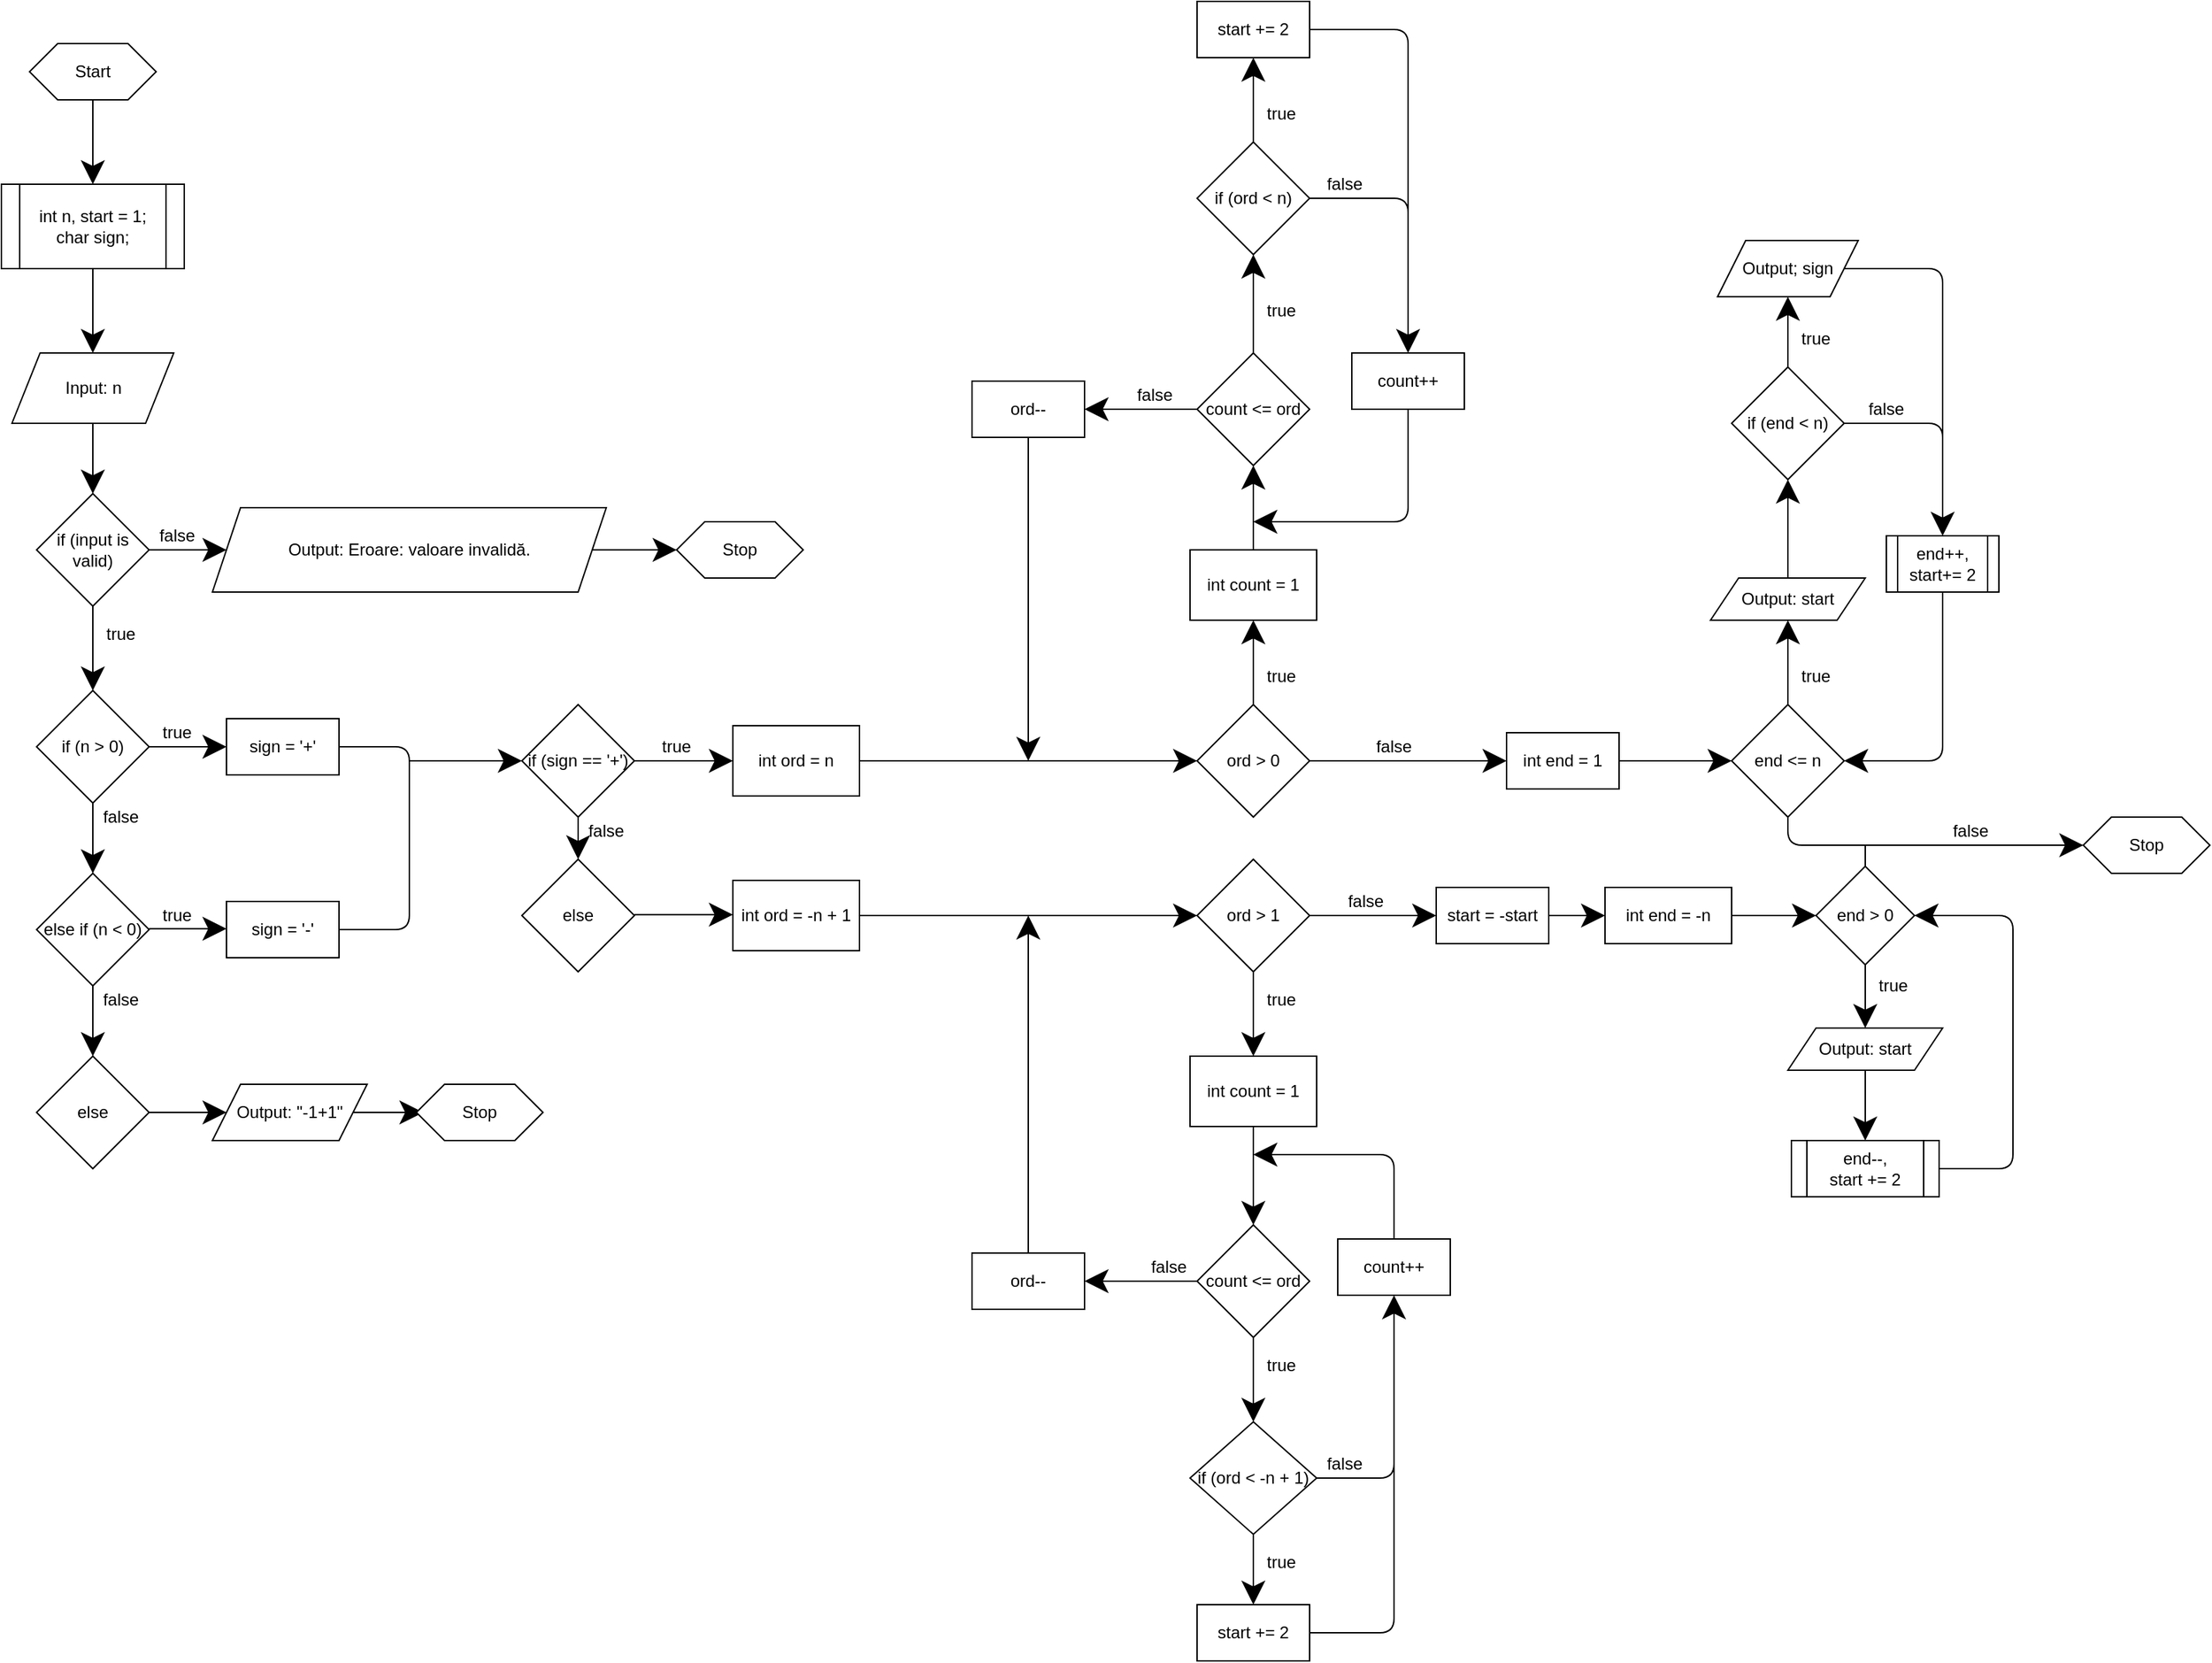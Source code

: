 <mxfile version="15.4.3" type="device"><diagram id="nnQUtWAJWJH2Qj9a5f4x" name="Page-1"><mxGraphModel dx="1259" dy="1655" grid="1" gridSize="10" guides="1" tooltips="1" connect="1" arrows="1" fold="1" page="1" pageScale="1" pageWidth="850" pageHeight="1100" math="0" shadow="0"><root><mxCell id="0"/><mxCell id="1" parent="0"/><mxCell id="dOl9QHobd6T0wglWc3a1-1" value="Start" style="shape=hexagon;perimeter=hexagonPerimeter2;whiteSpace=wrap;html=1;fixedSize=1;hachureGap=4;pointerEvents=0;" parent="1" vertex="1"><mxGeometry x="150" y="-390" width="90" height="40" as="geometry"/></mxCell><mxCell id="dOl9QHobd6T0wglWc3a1-2" value="" style="endArrow=classic;html=1;startSize=14;endSize=14;sourcePerimeterSpacing=8;targetPerimeterSpacing=8;" parent="1" edge="1"><mxGeometry width="50" height="50" relative="1" as="geometry"><mxPoint x="195" y="-250" as="sourcePoint"/><mxPoint x="195" y="-170" as="targetPoint"/></mxGeometry></mxCell><mxCell id="dOl9QHobd6T0wglWc3a1-3" value="Input: n" style="shape=parallelogram;perimeter=parallelogramPerimeter;whiteSpace=wrap;html=1;fixedSize=1;hachureGap=4;pointerEvents=0;" parent="1" vertex="1"><mxGeometry x="137.5" y="-170" width="115" height="50" as="geometry"/></mxCell><mxCell id="dOl9QHobd6T0wglWc3a1-5" value="if (input is valid)" style="rhombus;whiteSpace=wrap;html=1;hachureGap=4;pointerEvents=0;" parent="1" vertex="1"><mxGeometry x="155" y="-70" width="80" height="80" as="geometry"/></mxCell><mxCell id="dOl9QHobd6T0wglWc3a1-7" value="" style="endArrow=classic;html=1;startSize=14;endSize=14;sourcePerimeterSpacing=8;targetPerimeterSpacing=8;exitX=0.5;exitY=1;exitDx=0;exitDy=0;entryX=0.5;entryY=0;entryDx=0;entryDy=0;" parent="1" source="dOl9QHobd6T0wglWc3a1-3" target="dOl9QHobd6T0wglWc3a1-5" edge="1"><mxGeometry width="50" height="50" relative="1" as="geometry"><mxPoint x="200" y="-40" as="sourcePoint"/><mxPoint x="200" y="-80" as="targetPoint"/></mxGeometry></mxCell><mxCell id="dOl9QHobd6T0wglWc3a1-9" value="" style="endArrow=classic;html=1;startSize=14;endSize=14;sourcePerimeterSpacing=8;targetPerimeterSpacing=8;exitX=1;exitY=0.5;exitDx=0;exitDy=0;" parent="1" source="dOl9QHobd6T0wglWc3a1-5" edge="1"><mxGeometry width="50" height="50" relative="1" as="geometry"><mxPoint x="235" y="20" as="sourcePoint"/><mxPoint x="290" y="-30" as="targetPoint"/></mxGeometry></mxCell><mxCell id="dOl9QHobd6T0wglWc3a1-10" value="false" style="text;html=1;strokeColor=none;fillColor=none;align=center;verticalAlign=middle;whiteSpace=wrap;rounded=0;hachureGap=4;pointerEvents=0;" parent="1" vertex="1"><mxGeometry x="235" y="-50" width="40" height="20" as="geometry"/></mxCell><mxCell id="dOl9QHobd6T0wglWc3a1-11" value="Output: Eroare: valoare invalidă." style="shape=parallelogram;perimeter=parallelogramPerimeter;whiteSpace=wrap;html=1;fixedSize=1;hachureGap=4;pointerEvents=0;" parent="1" vertex="1"><mxGeometry x="280" y="-60" width="280" height="60" as="geometry"/></mxCell><mxCell id="dOl9QHobd6T0wglWc3a1-12" value="" style="endArrow=classic;html=1;startSize=14;endSize=14;sourcePerimeterSpacing=8;targetPerimeterSpacing=8;exitX=0.5;exitY=1;exitDx=0;exitDy=0;" parent="1" source="dOl9QHobd6T0wglWc3a1-5" edge="1"><mxGeometry width="50" height="50" relative="1" as="geometry"><mxPoint x="210" y="90" as="sourcePoint"/><mxPoint x="195" y="70" as="targetPoint"/></mxGeometry></mxCell><mxCell id="dOl9QHobd6T0wglWc3a1-13" value="true" style="text;html=1;strokeColor=none;fillColor=none;align=center;verticalAlign=middle;whiteSpace=wrap;rounded=0;hachureGap=4;pointerEvents=0;" parent="1" vertex="1"><mxGeometry x="195" y="20" width="40" height="20" as="geometry"/></mxCell><mxCell id="dOl9QHobd6T0wglWc3a1-14" value="if (n &amp;gt; 0)" style="rhombus;whiteSpace=wrap;html=1;hachureGap=4;pointerEvents=0;" parent="1" vertex="1"><mxGeometry x="155" y="70" width="80" height="80" as="geometry"/></mxCell><mxCell id="dOl9QHobd6T0wglWc3a1-15" value="" style="endArrow=classic;html=1;startSize=14;endSize=14;sourcePerimeterSpacing=8;targetPerimeterSpacing=8;exitX=1;exitY=0.5;exitDx=0;exitDy=0;" parent="1" source="dOl9QHobd6T0wglWc3a1-14" edge="1"><mxGeometry width="50" height="50" relative="1" as="geometry"><mxPoint x="235" y="160" as="sourcePoint"/><mxPoint x="290" y="110" as="targetPoint"/><Array as="points"/></mxGeometry></mxCell><mxCell id="dOl9QHobd6T0wglWc3a1-16" value="true" style="text;html=1;strokeColor=none;fillColor=none;align=center;verticalAlign=middle;whiteSpace=wrap;rounded=0;hachureGap=4;pointerEvents=0;" parent="1" vertex="1"><mxGeometry x="235" y="90" width="40" height="20" as="geometry"/></mxCell><mxCell id="dOl9QHobd6T0wglWc3a1-18" value="sign = '+'" style="rounded=0;whiteSpace=wrap;html=1;hachureGap=4;pointerEvents=0;" parent="1" vertex="1"><mxGeometry x="290" y="90" width="80" height="40" as="geometry"/></mxCell><mxCell id="dOl9QHobd6T0wglWc3a1-19" value="" style="endArrow=classic;html=1;startSize=14;endSize=14;sourcePerimeterSpacing=8;targetPerimeterSpacing=8;exitX=0.5;exitY=1;exitDx=0;exitDy=0;" parent="1" source="dOl9QHobd6T0wglWc3a1-14" edge="1"><mxGeometry width="50" height="50" relative="1" as="geometry"><mxPoint x="170" y="200" as="sourcePoint"/><mxPoint x="195" y="200" as="targetPoint"/></mxGeometry></mxCell><mxCell id="dOl9QHobd6T0wglWc3a1-21" value="false" style="text;html=1;strokeColor=none;fillColor=none;align=center;verticalAlign=middle;whiteSpace=wrap;rounded=0;hachureGap=4;pointerEvents=0;" parent="1" vertex="1"><mxGeometry x="195" y="150" width="40" height="20" as="geometry"/></mxCell><mxCell id="dOl9QHobd6T0wglWc3a1-22" value="else if (n &amp;lt; 0)" style="rhombus;whiteSpace=wrap;html=1;hachureGap=4;pointerEvents=0;" parent="1" vertex="1"><mxGeometry x="155" y="200" width="80" height="80" as="geometry"/></mxCell><mxCell id="dOl9QHobd6T0wglWc3a1-23" value="sign = '-'" style="rounded=0;whiteSpace=wrap;html=1;hachureGap=4;pointerEvents=0;" parent="1" vertex="1"><mxGeometry x="290" y="220" width="80" height="40" as="geometry"/></mxCell><mxCell id="dOl9QHobd6T0wglWc3a1-24" value="" style="endArrow=classic;html=1;startSize=14;endSize=14;sourcePerimeterSpacing=8;targetPerimeterSpacing=8;exitX=1;exitY=0.5;exitDx=0;exitDy=0;" parent="1" edge="1"><mxGeometry width="50" height="50" relative="1" as="geometry"><mxPoint x="235" y="239.41" as="sourcePoint"/><mxPoint x="290" y="239.41" as="targetPoint"/><Array as="points"/></mxGeometry></mxCell><mxCell id="dOl9QHobd6T0wglWc3a1-27" value="true" style="text;html=1;strokeColor=none;fillColor=none;align=center;verticalAlign=middle;whiteSpace=wrap;rounded=0;hachureGap=4;pointerEvents=0;" parent="1" vertex="1"><mxGeometry x="235" y="220" width="40" height="20" as="geometry"/></mxCell><mxCell id="dOl9QHobd6T0wglWc3a1-28" value="" style="endArrow=classic;html=1;startSize=14;endSize=14;sourcePerimeterSpacing=8;targetPerimeterSpacing=8;exitX=0.5;exitY=1;exitDx=0;exitDy=0;" parent="1" edge="1"><mxGeometry width="50" height="50" relative="1" as="geometry"><mxPoint x="195" y="280" as="sourcePoint"/><mxPoint x="195" y="330" as="targetPoint"/></mxGeometry></mxCell><mxCell id="dOl9QHobd6T0wglWc3a1-30" value="false" style="text;html=1;strokeColor=none;fillColor=none;align=center;verticalAlign=middle;whiteSpace=wrap;rounded=0;hachureGap=4;pointerEvents=0;" parent="1" vertex="1"><mxGeometry x="195" y="280" width="40" height="20" as="geometry"/></mxCell><mxCell id="dOl9QHobd6T0wglWc3a1-31" value="else" style="rhombus;whiteSpace=wrap;html=1;hachureGap=4;pointerEvents=0;" parent="1" vertex="1"><mxGeometry x="155" y="330" width="80" height="80" as="geometry"/></mxCell><mxCell id="dOl9QHobd6T0wglWc3a1-32" value="" style="endArrow=classic;html=1;startSize=14;endSize=14;sourcePerimeterSpacing=8;targetPerimeterSpacing=8;exitX=1;exitY=0.5;exitDx=0;exitDy=0;" parent="1" source="dOl9QHobd6T0wglWc3a1-11" edge="1"><mxGeometry width="50" height="50" relative="1" as="geometry"><mxPoint x="560" as="sourcePoint"/><mxPoint x="610" y="-30" as="targetPoint"/></mxGeometry></mxCell><mxCell id="dOl9QHobd6T0wglWc3a1-33" value="Stop" style="shape=hexagon;perimeter=hexagonPerimeter2;whiteSpace=wrap;html=1;fixedSize=1;hachureGap=4;pointerEvents=0;" parent="1" vertex="1"><mxGeometry x="610" y="-50" width="90" height="40" as="geometry"/></mxCell><mxCell id="dOl9QHobd6T0wglWc3a1-34" value="" style="endArrow=classic;html=1;startSize=14;endSize=14;sourcePerimeterSpacing=8;targetPerimeterSpacing=8;exitX=1;exitY=0.5;exitDx=0;exitDy=0;" parent="1" source="dOl9QHobd6T0wglWc3a1-31" edge="1"><mxGeometry width="50" height="50" relative="1" as="geometry"><mxPoint x="290" y="210" as="sourcePoint"/><mxPoint x="290" y="370" as="targetPoint"/></mxGeometry></mxCell><mxCell id="dOl9QHobd6T0wglWc3a1-35" value="Output: &quot;-1+1&quot;" style="shape=parallelogram;perimeter=parallelogramPerimeter;whiteSpace=wrap;html=1;fixedSize=1;hachureGap=4;pointerEvents=0;" parent="1" vertex="1"><mxGeometry x="280" y="350" width="110" height="40" as="geometry"/></mxCell><mxCell id="dOl9QHobd6T0wglWc3a1-36" value="" style="endArrow=classic;html=1;startSize=14;endSize=14;sourcePerimeterSpacing=8;targetPerimeterSpacing=8;exitX=1;exitY=0.5;exitDx=0;exitDy=0;" parent="1" source="dOl9QHobd6T0wglWc3a1-35" edge="1"><mxGeometry width="50" height="50" relative="1" as="geometry"><mxPoint x="400" y="400" as="sourcePoint"/><mxPoint x="430" y="370" as="targetPoint"/></mxGeometry></mxCell><mxCell id="dOl9QHobd6T0wglWc3a1-37" value="Stop" style="shape=hexagon;perimeter=hexagonPerimeter2;whiteSpace=wrap;html=1;fixedSize=1;hachureGap=4;pointerEvents=0;" parent="1" vertex="1"><mxGeometry x="425" y="350" width="90" height="40" as="geometry"/></mxCell><mxCell id="dOl9QHobd6T0wglWc3a1-39" value="" style="endArrow=none;html=1;startSize=14;endSize=14;sourcePerimeterSpacing=8;targetPerimeterSpacing=8;exitX=1;exitY=0.5;exitDx=0;exitDy=0;entryX=1;entryY=0.5;entryDx=0;entryDy=0;" parent="1" source="dOl9QHobd6T0wglWc3a1-23" target="dOl9QHobd6T0wglWc3a1-18" edge="1"><mxGeometry width="50" height="50" relative="1" as="geometry"><mxPoint x="350" y="220" as="sourcePoint"/><mxPoint x="420" y="110" as="targetPoint"/><Array as="points"><mxPoint x="420" y="240"/><mxPoint x="420" y="110"/></Array></mxGeometry></mxCell><mxCell id="dOl9QHobd6T0wglWc3a1-40" value="" style="endArrow=classic;html=1;startSize=14;endSize=14;sourcePerimeterSpacing=8;targetPerimeterSpacing=8;entryX=0;entryY=0.5;entryDx=0;entryDy=0;" parent="1" target="dOl9QHobd6T0wglWc3a1-41" edge="1"><mxGeometry width="50" height="50" relative="1" as="geometry"><mxPoint x="420" y="120" as="sourcePoint"/><mxPoint x="505" y="120" as="targetPoint"/></mxGeometry></mxCell><mxCell id="dOl9QHobd6T0wglWc3a1-41" value="if (sign == '+')" style="rhombus;whiteSpace=wrap;html=1;hachureGap=4;pointerEvents=0;" parent="1" vertex="1"><mxGeometry x="500" y="80" width="80" height="80" as="geometry"/></mxCell><mxCell id="dOl9QHobd6T0wglWc3a1-42" value="else" style="rhombus;whiteSpace=wrap;html=1;hachureGap=4;pointerEvents=0;" parent="1" vertex="1"><mxGeometry x="500" y="190" width="80" height="80" as="geometry"/></mxCell><mxCell id="dOl9QHobd6T0wglWc3a1-43" value="" style="endArrow=classic;html=1;startSize=14;endSize=14;sourcePerimeterSpacing=8;targetPerimeterSpacing=8;exitX=0.5;exitY=1;exitDx=0;exitDy=0;entryX=0.5;entryY=0;entryDx=0;entryDy=0;" parent="1" source="dOl9QHobd6T0wglWc3a1-41" target="dOl9QHobd6T0wglWc3a1-42" edge="1"><mxGeometry width="50" height="50" relative="1" as="geometry"><mxPoint x="590" y="160" as="sourcePoint"/><mxPoint x="640" y="110" as="targetPoint"/></mxGeometry></mxCell><mxCell id="dOl9QHobd6T0wglWc3a1-44" value="false" style="text;html=1;strokeColor=none;fillColor=none;align=center;verticalAlign=middle;whiteSpace=wrap;rounded=0;hachureGap=4;pointerEvents=0;" parent="1" vertex="1"><mxGeometry x="540" y="160" width="40" height="20" as="geometry"/></mxCell><mxCell id="dOl9QHobd6T0wglWc3a1-45" value="" style="endArrow=classic;html=1;startSize=14;endSize=14;sourcePerimeterSpacing=8;targetPerimeterSpacing=8;exitX=1;exitY=0.5;exitDx=0;exitDy=0;" parent="1" source="dOl9QHobd6T0wglWc3a1-41" edge="1"><mxGeometry width="50" height="50" relative="1" as="geometry"><mxPoint x="600" y="130" as="sourcePoint"/><mxPoint x="650" y="120" as="targetPoint"/></mxGeometry></mxCell><mxCell id="dOl9QHobd6T0wglWc3a1-46" value="" style="endArrow=classic;html=1;startSize=14;endSize=14;sourcePerimeterSpacing=8;targetPerimeterSpacing=8;exitX=1;exitY=0.5;exitDx=0;exitDy=0;" parent="1" edge="1"><mxGeometry width="50" height="50" relative="1" as="geometry"><mxPoint x="580" y="229.41" as="sourcePoint"/><mxPoint x="650" y="229.41" as="targetPoint"/></mxGeometry></mxCell><mxCell id="dOl9QHobd6T0wglWc3a1-48" value="int ord = n" style="rounded=0;whiteSpace=wrap;html=1;hachureGap=4;pointerEvents=0;" parent="1" vertex="1"><mxGeometry x="650" y="95" width="90" height="50" as="geometry"/></mxCell><mxCell id="dOl9QHobd6T0wglWc3a1-49" value="" style="endArrow=classic;html=1;startSize=14;endSize=14;sourcePerimeterSpacing=8;targetPerimeterSpacing=8;exitX=1;exitY=0.5;exitDx=0;exitDy=0;entryX=0;entryY=0.5;entryDx=0;entryDy=0;" parent="1" source="dOl9QHobd6T0wglWc3a1-48" target="dOl9QHobd6T0wglWc3a1-50" edge="1"><mxGeometry width="50" height="50" relative="1" as="geometry"><mxPoint x="800" y="150" as="sourcePoint"/><mxPoint x="860" y="120" as="targetPoint"/></mxGeometry></mxCell><mxCell id="dOl9QHobd6T0wglWc3a1-50" value="ord &amp;gt; 0" style="rhombus;whiteSpace=wrap;html=1;hachureGap=4;pointerEvents=0;" parent="1" vertex="1"><mxGeometry x="980" y="80" width="80" height="80" as="geometry"/></mxCell><mxCell id="dOl9QHobd6T0wglWc3a1-51" value="" style="endArrow=classic;html=1;startSize=14;endSize=14;sourcePerimeterSpacing=8;targetPerimeterSpacing=8;exitX=0.5;exitY=0;exitDx=0;exitDy=0;" parent="1" source="dOl9QHobd6T0wglWc3a1-50" edge="1"><mxGeometry width="50" height="50" relative="1" as="geometry"><mxPoint x="880" y="70" as="sourcePoint"/><mxPoint x="1020" y="20" as="targetPoint"/></mxGeometry></mxCell><mxCell id="dOl9QHobd6T0wglWc3a1-53" value="true" style="text;html=1;strokeColor=none;fillColor=none;align=center;verticalAlign=middle;whiteSpace=wrap;rounded=0;hachureGap=4;pointerEvents=0;" parent="1" vertex="1"><mxGeometry x="1020" y="50" width="40" height="20" as="geometry"/></mxCell><mxCell id="dOl9QHobd6T0wglWc3a1-56" value="int count = 1" style="rounded=0;whiteSpace=wrap;html=1;hachureGap=4;pointerEvents=0;" parent="1" vertex="1"><mxGeometry x="975" y="-30" width="90" height="50" as="geometry"/></mxCell><mxCell id="dOl9QHobd6T0wglWc3a1-58" value="" style="endArrow=classic;html=1;startSize=14;endSize=14;sourcePerimeterSpacing=8;targetPerimeterSpacing=8;exitX=0.5;exitY=1;exitDx=0;exitDy=0;entryX=0.5;entryY=0;entryDx=0;entryDy=0;" parent="1" source="dOl9QHobd6T0wglWc3a1-1" edge="1"><mxGeometry width="50" height="50" relative="1" as="geometry"><mxPoint x="280" y="-300" as="sourcePoint"/><mxPoint x="195" y="-290" as="targetPoint"/></mxGeometry></mxCell><mxCell id="dOl9QHobd6T0wglWc3a1-59" value="count &amp;lt;= ord" style="rhombus;whiteSpace=wrap;html=1;hachureGap=4;pointerEvents=0;" parent="1" vertex="1"><mxGeometry x="980" y="-170" width="80" height="80" as="geometry"/></mxCell><mxCell id="dOl9QHobd6T0wglWc3a1-60" value="" style="endArrow=classic;html=1;startSize=14;endSize=14;sourcePerimeterSpacing=8;targetPerimeterSpacing=8;exitX=0.5;exitY=0;exitDx=0;exitDy=0;entryX=0.5;entryY=1;entryDx=0;entryDy=0;" parent="1" source="dOl9QHobd6T0wglWc3a1-56" target="dOl9QHobd6T0wglWc3a1-59" edge="1"><mxGeometry width="50" height="50" relative="1" as="geometry"><mxPoint x="1080" y="-50" as="sourcePoint"/><mxPoint x="1130" y="-100" as="targetPoint"/></mxGeometry></mxCell><mxCell id="dOl9QHobd6T0wglWc3a1-61" value="" style="endArrow=classic;html=1;startSize=14;endSize=14;sourcePerimeterSpacing=8;targetPerimeterSpacing=8;exitX=0;exitY=0.5;exitDx=0;exitDy=0;" parent="1" source="dOl9QHobd6T0wglWc3a1-59" edge="1"><mxGeometry width="50" height="50" relative="1" as="geometry"><mxPoint x="930" y="-80" as="sourcePoint"/><mxPoint x="900" y="-130" as="targetPoint"/></mxGeometry></mxCell><mxCell id="dOl9QHobd6T0wglWc3a1-62" value="false" style="text;html=1;strokeColor=none;fillColor=none;align=center;verticalAlign=middle;whiteSpace=wrap;rounded=0;hachureGap=4;pointerEvents=0;" parent="1" vertex="1"><mxGeometry x="930" y="-150" width="40" height="20" as="geometry"/></mxCell><mxCell id="dOl9QHobd6T0wglWc3a1-66" value="" style="endArrow=classic;html=1;startSize=14;endSize=14;sourcePerimeterSpacing=8;targetPerimeterSpacing=8;exitX=0.5;exitY=0;exitDx=0;exitDy=0;" parent="1" source="dOl9QHobd6T0wglWc3a1-59" edge="1"><mxGeometry width="50" height="50" relative="1" as="geometry"><mxPoint x="1000" y="-200" as="sourcePoint"/><mxPoint x="1020" y="-240" as="targetPoint"/></mxGeometry></mxCell><mxCell id="dOl9QHobd6T0wglWc3a1-67" value="true" style="text;html=1;strokeColor=none;fillColor=none;align=center;verticalAlign=middle;whiteSpace=wrap;rounded=0;hachureGap=4;pointerEvents=0;" parent="1" vertex="1"><mxGeometry x="1020" y="-210" width="40" height="20" as="geometry"/></mxCell><mxCell id="dOl9QHobd6T0wglWc3a1-69" value="if (ord &amp;lt; n)" style="rhombus;whiteSpace=wrap;html=1;hachureGap=4;pointerEvents=0;" parent="1" vertex="1"><mxGeometry x="980" y="-320" width="80" height="80" as="geometry"/></mxCell><mxCell id="dOl9QHobd6T0wglWc3a1-70" value="&lt;span&gt;int n, start = 1;&lt;/span&gt;&lt;br&gt;&lt;span&gt;char sign;&lt;/span&gt;" style="shape=process;whiteSpace=wrap;html=1;backgroundOutline=1;hachureGap=4;pointerEvents=0;" parent="1" vertex="1"><mxGeometry x="130" y="-290" width="130" height="60" as="geometry"/></mxCell><mxCell id="dOl9QHobd6T0wglWc3a1-71" value="" style="endArrow=classic;html=1;startSize=14;endSize=14;sourcePerimeterSpacing=8;targetPerimeterSpacing=8;exitX=1;exitY=0.5;exitDx=0;exitDy=0;entryX=0.5;entryY=0;entryDx=0;entryDy=0;" parent="1" source="dOl9QHobd6T0wglWc3a1-69" target="dOl9QHobd6T0wglWc3a1-72" edge="1"><mxGeometry width="50" height="50" relative="1" as="geometry"><mxPoint x="1110" y="-250" as="sourcePoint"/><mxPoint x="1130" y="-230" as="targetPoint"/><Array as="points"><mxPoint x="1130" y="-280"/></Array></mxGeometry></mxCell><mxCell id="dOl9QHobd6T0wglWc3a1-72" value="count++" style="rounded=0;whiteSpace=wrap;html=1;hachureGap=4;pointerEvents=0;" parent="1" vertex="1"><mxGeometry x="1090" y="-170" width="80" height="40" as="geometry"/></mxCell><mxCell id="dOl9QHobd6T0wglWc3a1-73" value="" style="endArrow=classic;html=1;startSize=14;endSize=14;sourcePerimeterSpacing=8;targetPerimeterSpacing=8;exitX=0.5;exitY=1;exitDx=0;exitDy=0;" parent="1" source="dOl9QHobd6T0wglWc3a1-72" edge="1"><mxGeometry width="50" height="50" relative="1" as="geometry"><mxPoint x="1140" y="-110" as="sourcePoint"/><mxPoint x="1020" y="-50" as="targetPoint"/><Array as="points"><mxPoint x="1130" y="-50"/></Array></mxGeometry></mxCell><mxCell id="dOl9QHobd6T0wglWc3a1-74" value="false" style="text;html=1;strokeColor=none;fillColor=none;align=center;verticalAlign=middle;whiteSpace=wrap;rounded=0;hachureGap=4;pointerEvents=0;" parent="1" vertex="1"><mxGeometry x="1065" y="-300" width="40" height="20" as="geometry"/></mxCell><mxCell id="dOl9QHobd6T0wglWc3a1-75" value="" style="endArrow=classic;html=1;startSize=14;endSize=14;sourcePerimeterSpacing=8;targetPerimeterSpacing=8;exitX=0.5;exitY=0;exitDx=0;exitDy=0;" parent="1" source="dOl9QHobd6T0wglWc3a1-69" edge="1"><mxGeometry width="50" height="50" relative="1" as="geometry"><mxPoint x="1000" y="-340" as="sourcePoint"/><mxPoint x="1020" y="-380" as="targetPoint"/></mxGeometry></mxCell><mxCell id="dOl9QHobd6T0wglWc3a1-76" value="true" style="text;html=1;strokeColor=none;fillColor=none;align=center;verticalAlign=middle;whiteSpace=wrap;rounded=0;hachureGap=4;pointerEvents=0;" parent="1" vertex="1"><mxGeometry x="1020" y="-350" width="40" height="20" as="geometry"/></mxCell><mxCell id="dOl9QHobd6T0wglWc3a1-78" value="start += 2" style="rounded=0;whiteSpace=wrap;html=1;hachureGap=4;pointerEvents=0;" parent="1" vertex="1"><mxGeometry x="980" y="-420" width="80" height="40" as="geometry"/></mxCell><mxCell id="dOl9QHobd6T0wglWc3a1-80" value="" style="endArrow=none;html=1;startSize=14;endSize=14;sourcePerimeterSpacing=8;targetPerimeterSpacing=8;exitX=1;exitY=0.5;exitDx=0;exitDy=0;" parent="1" source="dOl9QHobd6T0wglWc3a1-78" edge="1"><mxGeometry width="50" height="50" relative="1" as="geometry"><mxPoint x="1070" y="-360" as="sourcePoint"/><mxPoint x="1130" y="-270" as="targetPoint"/><Array as="points"><mxPoint x="1130" y="-400"/></Array></mxGeometry></mxCell><mxCell id="dOl9QHobd6T0wglWc3a1-82" value="ord--" style="rounded=0;whiteSpace=wrap;html=1;hachureGap=4;pointerEvents=0;" parent="1" vertex="1"><mxGeometry x="820" y="-150" width="80" height="40" as="geometry"/></mxCell><mxCell id="dOl9QHobd6T0wglWc3a1-83" value="" style="endArrow=classic;html=1;startSize=14;endSize=14;sourcePerimeterSpacing=8;targetPerimeterSpacing=8;exitX=0.5;exitY=1;exitDx=0;exitDy=0;" parent="1" source="dOl9QHobd6T0wglWc3a1-82" edge="1"><mxGeometry width="50" height="50" relative="1" as="geometry"><mxPoint x="880" y="-20" as="sourcePoint"/><mxPoint x="860" y="120" as="targetPoint"/></mxGeometry></mxCell><mxCell id="dOl9QHobd6T0wglWc3a1-84" value="" style="endArrow=classic;html=1;startSize=14;endSize=14;sourcePerimeterSpacing=8;targetPerimeterSpacing=8;exitX=1;exitY=0.5;exitDx=0;exitDy=0;" parent="1" source="dOl9QHobd6T0wglWc3a1-50" edge="1"><mxGeometry width="50" height="50" relative="1" as="geometry"><mxPoint x="1140" y="130" as="sourcePoint"/><mxPoint x="1200" y="120" as="targetPoint"/></mxGeometry></mxCell><mxCell id="dOl9QHobd6T0wglWc3a1-85" value="false" style="text;html=1;strokeColor=none;fillColor=none;align=center;verticalAlign=middle;whiteSpace=wrap;rounded=0;hachureGap=4;pointerEvents=0;" parent="1" vertex="1"><mxGeometry x="1100" y="100" width="40" height="20" as="geometry"/></mxCell><mxCell id="dOl9QHobd6T0wglWc3a1-86" value="int end = 1" style="rounded=0;whiteSpace=wrap;html=1;hachureGap=4;pointerEvents=0;" parent="1" vertex="1"><mxGeometry x="1200" y="100" width="80" height="40" as="geometry"/></mxCell><mxCell id="dOl9QHobd6T0wglWc3a1-87" value="" style="endArrow=classic;html=1;startSize=14;endSize=14;sourcePerimeterSpacing=8;targetPerimeterSpacing=8;exitX=1;exitY=0.5;exitDx=0;exitDy=0;" parent="1" source="dOl9QHobd6T0wglWc3a1-86" edge="1"><mxGeometry width="50" height="50" relative="1" as="geometry"><mxPoint x="1350" y="140" as="sourcePoint"/><mxPoint x="1360" y="120" as="targetPoint"/></mxGeometry></mxCell><mxCell id="dOl9QHobd6T0wglWc3a1-89" value="end &amp;lt;= n" style="rhombus;whiteSpace=wrap;html=1;hachureGap=4;pointerEvents=0;" parent="1" vertex="1"><mxGeometry x="1360" y="80" width="80" height="80" as="geometry"/></mxCell><mxCell id="dOl9QHobd6T0wglWc3a1-90" value="" style="endArrow=classic;html=1;startSize=14;endSize=14;sourcePerimeterSpacing=8;targetPerimeterSpacing=8;exitX=0.5;exitY=0;exitDx=0;exitDy=0;" parent="1" source="dOl9QHobd6T0wglWc3a1-89" edge="1"><mxGeometry width="50" height="50" relative="1" as="geometry"><mxPoint x="1390" y="60" as="sourcePoint"/><mxPoint x="1400" y="20" as="targetPoint"/></mxGeometry></mxCell><mxCell id="dOl9QHobd6T0wglWc3a1-91" value="true" style="text;html=1;strokeColor=none;fillColor=none;align=center;verticalAlign=middle;whiteSpace=wrap;rounded=0;hachureGap=4;pointerEvents=0;" parent="1" vertex="1"><mxGeometry x="1400" y="50" width="40" height="20" as="geometry"/></mxCell><mxCell id="dOl9QHobd6T0wglWc3a1-93" value="Output: start" style="shape=parallelogram;perimeter=parallelogramPerimeter;whiteSpace=wrap;html=1;fixedSize=1;hachureGap=4;pointerEvents=0;" parent="1" vertex="1"><mxGeometry x="1345" y="-10" width="110" height="30" as="geometry"/></mxCell><mxCell id="dOl9QHobd6T0wglWc3a1-94" value="" style="endArrow=classic;html=1;startSize=14;endSize=14;sourcePerimeterSpacing=8;targetPerimeterSpacing=8;exitX=0.5;exitY=0;exitDx=0;exitDy=0;" parent="1" source="dOl9QHobd6T0wglWc3a1-93" edge="1"><mxGeometry width="50" height="50" relative="1" as="geometry"><mxPoint x="1390" y="-30" as="sourcePoint"/><mxPoint x="1400" y="-80" as="targetPoint"/></mxGeometry></mxCell><mxCell id="dOl9QHobd6T0wglWc3a1-95" value="if (end &amp;lt; n)" style="rhombus;whiteSpace=wrap;html=1;hachureGap=4;pointerEvents=0;" parent="1" vertex="1"><mxGeometry x="1360" y="-160" width="80" height="80" as="geometry"/></mxCell><mxCell id="dOl9QHobd6T0wglWc3a1-96" value="" style="endArrow=classic;html=1;startSize=14;endSize=14;sourcePerimeterSpacing=8;targetPerimeterSpacing=8;exitX=0.5;exitY=0;exitDx=0;exitDy=0;" parent="1" source="dOl9QHobd6T0wglWc3a1-95" edge="1"><mxGeometry width="50" height="50" relative="1" as="geometry"><mxPoint x="1380" y="-160" as="sourcePoint"/><mxPoint x="1400" y="-210" as="targetPoint"/></mxGeometry></mxCell><mxCell id="dOl9QHobd6T0wglWc3a1-98" value="true" style="text;html=1;strokeColor=none;fillColor=none;align=center;verticalAlign=middle;whiteSpace=wrap;rounded=0;hachureGap=4;pointerEvents=0;" parent="1" vertex="1"><mxGeometry x="1400" y="-190" width="40" height="20" as="geometry"/></mxCell><mxCell id="dOl9QHobd6T0wglWc3a1-99" value="" style="endArrow=none;html=1;startSize=14;endSize=14;sourcePerimeterSpacing=8;targetPerimeterSpacing=8;exitX=1;exitY=0.5;exitDx=0;exitDy=0;" parent="1" edge="1"><mxGeometry width="50" height="50" relative="1" as="geometry"><mxPoint x="1440" y="-230" as="sourcePoint"/><mxPoint x="1510" y="-110" as="targetPoint"/><Array as="points"><mxPoint x="1510" y="-230"/></Array></mxGeometry></mxCell><mxCell id="dOl9QHobd6T0wglWc3a1-100" value="" style="endArrow=classic;html=1;startSize=14;endSize=14;sourcePerimeterSpacing=8;targetPerimeterSpacing=8;exitX=1;exitY=0.5;exitDx=0;exitDy=0;" parent="1" source="dOl9QHobd6T0wglWc3a1-95" edge="1"><mxGeometry width="50" height="50" relative="1" as="geometry"><mxPoint x="1450" y="-90" as="sourcePoint"/><mxPoint x="1510" y="-40" as="targetPoint"/><Array as="points"><mxPoint x="1510" y="-120"/></Array></mxGeometry></mxCell><mxCell id="dOl9QHobd6T0wglWc3a1-101" value="false" style="text;html=1;strokeColor=none;fillColor=none;align=center;verticalAlign=middle;whiteSpace=wrap;rounded=0;hachureGap=4;pointerEvents=0;" parent="1" vertex="1"><mxGeometry x="1450" y="-140" width="40" height="20" as="geometry"/></mxCell><mxCell id="dOl9QHobd6T0wglWc3a1-103" value="end++,&lt;br&gt;start+= 2" style="shape=process;whiteSpace=wrap;html=1;backgroundOutline=1;hachureGap=4;pointerEvents=0;" parent="1" vertex="1"><mxGeometry x="1470" y="-40" width="80" height="40" as="geometry"/></mxCell><mxCell id="dOl9QHobd6T0wglWc3a1-104" value="" style="endArrow=classic;html=1;startSize=14;endSize=14;sourcePerimeterSpacing=8;targetPerimeterSpacing=8;exitX=0.5;exitY=1;exitDx=0;exitDy=0;entryX=1;entryY=0.5;entryDx=0;entryDy=0;" parent="1" source="dOl9QHobd6T0wglWc3a1-103" target="dOl9QHobd6T0wglWc3a1-89" edge="1"><mxGeometry width="50" height="50" relative="1" as="geometry"><mxPoint x="1510" y="70" as="sourcePoint"/><mxPoint x="1490" y="160" as="targetPoint"/><Array as="points"><mxPoint x="1510" y="120"/></Array></mxGeometry></mxCell><mxCell id="dOl9QHobd6T0wglWc3a1-105" value="Output; sign" style="shape=parallelogram;perimeter=parallelogramPerimeter;whiteSpace=wrap;html=1;fixedSize=1;hachureGap=4;pointerEvents=0;" parent="1" vertex="1"><mxGeometry x="1350" y="-250" width="100" height="40" as="geometry"/></mxCell><mxCell id="dOl9QHobd6T0wglWc3a1-106" value="" style="endArrow=classic;html=1;startSize=14;endSize=14;sourcePerimeterSpacing=8;targetPerimeterSpacing=8;exitX=0.5;exitY=1;exitDx=0;exitDy=0;" parent="1" source="dOl9QHobd6T0wglWc3a1-89" edge="1"><mxGeometry width="50" height="50" relative="1" as="geometry"><mxPoint x="1390" y="280" as="sourcePoint"/><mxPoint x="1610" y="180" as="targetPoint"/><Array as="points"><mxPoint x="1400" y="180"/></Array></mxGeometry></mxCell><mxCell id="dOl9QHobd6T0wglWc3a1-107" value="false" style="text;html=1;strokeColor=none;fillColor=none;align=center;verticalAlign=middle;whiteSpace=wrap;rounded=0;hachureGap=4;pointerEvents=0;" parent="1" vertex="1"><mxGeometry x="1510" y="160" width="40" height="20" as="geometry"/></mxCell><mxCell id="dOl9QHobd6T0wglWc3a1-108" value="int ord = -n + 1" style="rounded=0;whiteSpace=wrap;html=1;hachureGap=4;pointerEvents=0;" parent="1" vertex="1"><mxGeometry x="650" y="205" width="90" height="50" as="geometry"/></mxCell><mxCell id="dOl9QHobd6T0wglWc3a1-109" value="" style="endArrow=classic;html=1;startSize=14;endSize=14;sourcePerimeterSpacing=8;targetPerimeterSpacing=8;exitX=1;exitY=0.5;exitDx=0;exitDy=0;entryX=0;entryY=0.5;entryDx=0;entryDy=0;" parent="1" source="dOl9QHobd6T0wglWc3a1-108" target="dOl9QHobd6T0wglWc3a1-110" edge="1"><mxGeometry width="50" height="50" relative="1" as="geometry"><mxPoint x="800" y="260" as="sourcePoint"/><mxPoint x="950" y="230" as="targetPoint"/></mxGeometry></mxCell><mxCell id="dOl9QHobd6T0wglWc3a1-110" value="ord &amp;gt; 1" style="rhombus;whiteSpace=wrap;html=1;hachureGap=4;pointerEvents=0;" parent="1" vertex="1"><mxGeometry x="980" y="190" width="80" height="80" as="geometry"/></mxCell><mxCell id="dOl9QHobd6T0wglWc3a1-111" value="" style="endArrow=classic;html=1;startSize=14;endSize=14;sourcePerimeterSpacing=8;targetPerimeterSpacing=8;exitX=0.5;exitY=1;exitDx=0;exitDy=0;" parent="1" source="dOl9QHobd6T0wglWc3a1-110" edge="1"><mxGeometry width="50" height="50" relative="1" as="geometry"><mxPoint x="1030" y="350" as="sourcePoint"/><mxPoint x="1020" y="330" as="targetPoint"/></mxGeometry></mxCell><mxCell id="dOl9QHobd6T0wglWc3a1-112" value="true" style="text;html=1;strokeColor=none;fillColor=none;align=center;verticalAlign=middle;whiteSpace=wrap;rounded=0;hachureGap=4;pointerEvents=0;" parent="1" vertex="1"><mxGeometry x="1020" y="280" width="40" height="20" as="geometry"/></mxCell><mxCell id="dOl9QHobd6T0wglWc3a1-113" value="int count = 1" style="rounded=0;whiteSpace=wrap;html=1;hachureGap=4;pointerEvents=0;" parent="1" vertex="1"><mxGeometry x="975" y="330" width="90" height="50" as="geometry"/></mxCell><mxCell id="dOl9QHobd6T0wglWc3a1-114" value="" style="endArrow=classic;html=1;startSize=14;endSize=14;sourcePerimeterSpacing=8;targetPerimeterSpacing=8;exitX=0.5;exitY=1;exitDx=0;exitDy=0;" parent="1" source="dOl9QHobd6T0wglWc3a1-113" edge="1"><mxGeometry width="50" height="50" relative="1" as="geometry"><mxPoint x="1000" y="450" as="sourcePoint"/><mxPoint x="1020" y="450" as="targetPoint"/></mxGeometry></mxCell><mxCell id="dOl9QHobd6T0wglWc3a1-115" value="count &amp;lt;= ord" style="rhombus;whiteSpace=wrap;html=1;hachureGap=4;pointerEvents=0;" parent="1" vertex="1"><mxGeometry x="980" y="450" width="80" height="80" as="geometry"/></mxCell><mxCell id="dOl9QHobd6T0wglWc3a1-116" value="if (ord &amp;lt; -n + 1)" style="rhombus;whiteSpace=wrap;html=1;hachureGap=4;pointerEvents=0;" parent="1" vertex="1"><mxGeometry x="975" y="590" width="90" height="80" as="geometry"/></mxCell><mxCell id="dOl9QHobd6T0wglWc3a1-117" value="" style="endArrow=classic;html=1;startSize=14;endSize=14;sourcePerimeterSpacing=8;targetPerimeterSpacing=8;exitX=0.5;exitY=1;exitDx=0;exitDy=0;" parent="1" source="dOl9QHobd6T0wglWc3a1-115" edge="1"><mxGeometry width="50" height="50" relative="1" as="geometry"><mxPoint x="1030" y="610" as="sourcePoint"/><mxPoint x="1020" y="590" as="targetPoint"/></mxGeometry></mxCell><mxCell id="dOl9QHobd6T0wglWc3a1-118" value="true" style="text;html=1;strokeColor=none;fillColor=none;align=center;verticalAlign=middle;whiteSpace=wrap;rounded=0;hachureGap=4;pointerEvents=0;" parent="1" vertex="1"><mxGeometry x="1020" y="540" width="40" height="20" as="geometry"/></mxCell><mxCell id="dOl9QHobd6T0wglWc3a1-119" value="start += 2" style="rounded=0;whiteSpace=wrap;html=1;hachureGap=4;pointerEvents=0;" parent="1" vertex="1"><mxGeometry x="980" y="720" width="80" height="40" as="geometry"/></mxCell><mxCell id="dOl9QHobd6T0wglWc3a1-120" value="" style="endArrow=classic;html=1;startSize=14;endSize=14;sourcePerimeterSpacing=8;targetPerimeterSpacing=8;exitX=0.5;exitY=1;exitDx=0;exitDy=0;entryX=0.5;entryY=0;entryDx=0;entryDy=0;" parent="1" source="dOl9QHobd6T0wglWc3a1-116" target="dOl9QHobd6T0wglWc3a1-119" edge="1"><mxGeometry width="50" height="50" relative="1" as="geometry"><mxPoint x="1080" y="720" as="sourcePoint"/><mxPoint x="1130" y="670" as="targetPoint"/></mxGeometry></mxCell><mxCell id="dOl9QHobd6T0wglWc3a1-121" value="true" style="text;html=1;strokeColor=none;fillColor=none;align=center;verticalAlign=middle;whiteSpace=wrap;rounded=0;hachureGap=4;pointerEvents=0;" parent="1" vertex="1"><mxGeometry x="1020" y="680" width="40" height="20" as="geometry"/></mxCell><mxCell id="dOl9QHobd6T0wglWc3a1-122" value="" style="endArrow=none;html=1;startSize=14;endSize=14;sourcePerimeterSpacing=8;targetPerimeterSpacing=8;entryX=1;entryY=0.5;entryDx=0;entryDy=0;" parent="1" target="dOl9QHobd6T0wglWc3a1-119" edge="1"><mxGeometry width="50" height="50" relative="1" as="geometry"><mxPoint x="1120" y="610" as="sourcePoint"/><mxPoint x="1180" y="750" as="targetPoint"/><Array as="points"><mxPoint x="1120" y="740"/></Array></mxGeometry></mxCell><mxCell id="dOl9QHobd6T0wglWc3a1-123" value="" style="endArrow=classic;html=1;startSize=14;endSize=14;sourcePerimeterSpacing=8;targetPerimeterSpacing=8;entryX=0.5;entryY=1;entryDx=0;entryDy=0;exitX=1;exitY=0.5;exitDx=0;exitDy=0;" parent="1" source="dOl9QHobd6T0wglWc3a1-116" target="dOl9QHobd6T0wglWc3a1-124" edge="1"><mxGeometry width="50" height="50" relative="1" as="geometry"><mxPoint x="1070" y="580" as="sourcePoint"/><mxPoint x="920" y="500" as="targetPoint"/><Array as="points"><mxPoint x="1120" y="630"/></Array></mxGeometry></mxCell><mxCell id="dOl9QHobd6T0wglWc3a1-124" value="count++" style="rounded=0;whiteSpace=wrap;html=1;hachureGap=4;pointerEvents=0;" parent="1" vertex="1"><mxGeometry x="1080" y="460" width="80" height="40" as="geometry"/></mxCell><mxCell id="dOl9QHobd6T0wglWc3a1-125" value="" style="endArrow=classic;html=1;startSize=14;endSize=14;sourcePerimeterSpacing=8;targetPerimeterSpacing=8;exitX=0.5;exitY=0;exitDx=0;exitDy=0;" parent="1" source="dOl9QHobd6T0wglWc3a1-124" edge="1"><mxGeometry width="50" height="50" relative="1" as="geometry"><mxPoint x="900" y="450" as="sourcePoint"/><mxPoint x="1020" y="400" as="targetPoint"/><Array as="points"><mxPoint x="1120" y="400"/></Array></mxGeometry></mxCell><mxCell id="dOl9QHobd6T0wglWc3a1-126" value="false" style="text;html=1;strokeColor=none;fillColor=none;align=center;verticalAlign=middle;whiteSpace=wrap;rounded=0;hachureGap=4;pointerEvents=0;" parent="1" vertex="1"><mxGeometry x="1065" y="610" width="40" height="20" as="geometry"/></mxCell><mxCell id="dOl9QHobd6T0wglWc3a1-130" value="true" style="text;html=1;strokeColor=none;fillColor=none;align=center;verticalAlign=middle;whiteSpace=wrap;rounded=0;hachureGap=4;pointerEvents=0;" parent="1" vertex="1"><mxGeometry x="590" y="100" width="40" height="20" as="geometry"/></mxCell><mxCell id="dOl9QHobd6T0wglWc3a1-131" value="" style="endArrow=classic;html=1;startSize=14;endSize=14;sourcePerimeterSpacing=8;targetPerimeterSpacing=8;exitX=0;exitY=0.5;exitDx=0;exitDy=0;entryX=1;entryY=0.5;entryDx=0;entryDy=0;" parent="1" source="dOl9QHobd6T0wglWc3a1-115" target="dOl9QHobd6T0wglWc3a1-133" edge="1"><mxGeometry width="50" height="50" relative="1" as="geometry"><mxPoint x="870" y="530" as="sourcePoint"/><mxPoint x="910" y="490" as="targetPoint"/></mxGeometry></mxCell><mxCell id="dOl9QHobd6T0wglWc3a1-132" value="false" style="text;html=1;strokeColor=none;fillColor=none;align=center;verticalAlign=middle;whiteSpace=wrap;rounded=0;hachureGap=4;pointerEvents=0;" parent="1" vertex="1"><mxGeometry x="940" y="470" width="40" height="20" as="geometry"/></mxCell><mxCell id="dOl9QHobd6T0wglWc3a1-133" value="ord--" style="rounded=0;whiteSpace=wrap;html=1;hachureGap=4;pointerEvents=0;" parent="1" vertex="1"><mxGeometry x="820" y="470" width="80" height="40" as="geometry"/></mxCell><mxCell id="dOl9QHobd6T0wglWc3a1-135" value="" style="endArrow=classic;html=1;startSize=14;endSize=14;sourcePerimeterSpacing=8;targetPerimeterSpacing=8;exitX=0.5;exitY=0;exitDx=0;exitDy=0;" parent="1" source="dOl9QHobd6T0wglWc3a1-133" edge="1"><mxGeometry width="50" height="50" relative="1" as="geometry"><mxPoint x="840" y="470" as="sourcePoint"/><mxPoint x="860" y="230" as="targetPoint"/></mxGeometry></mxCell><mxCell id="dOl9QHobd6T0wglWc3a1-136" value="" style="endArrow=classic;html=1;startSize=14;endSize=14;sourcePerimeterSpacing=8;targetPerimeterSpacing=8;exitX=1;exitY=0.5;exitDx=0;exitDy=0;" parent="1" source="dOl9QHobd6T0wglWc3a1-110" edge="1"><mxGeometry width="50" height="50" relative="1" as="geometry"><mxPoint x="1150" y="250" as="sourcePoint"/><mxPoint x="1150" y="230" as="targetPoint"/></mxGeometry></mxCell><mxCell id="dOl9QHobd6T0wglWc3a1-137" value="false" style="text;html=1;strokeColor=none;fillColor=none;align=center;verticalAlign=middle;whiteSpace=wrap;rounded=0;hachureGap=4;pointerEvents=0;" parent="1" vertex="1"><mxGeometry x="1080" y="210" width="40" height="20" as="geometry"/></mxCell><mxCell id="dOl9QHobd6T0wglWc3a1-138" value="start = -start" style="rounded=0;whiteSpace=wrap;html=1;hachureGap=4;pointerEvents=0;" parent="1" vertex="1"><mxGeometry x="1150" y="210" width="80" height="40" as="geometry"/></mxCell><mxCell id="dOl9QHobd6T0wglWc3a1-139" value="" style="endArrow=classic;html=1;startSize=14;endSize=14;sourcePerimeterSpacing=8;targetPerimeterSpacing=8;exitX=1;exitY=0.5;exitDx=0;exitDy=0;entryX=0;entryY=0.5;entryDx=0;entryDy=0;" parent="1" source="dOl9QHobd6T0wglWc3a1-138" target="dOl9QHobd6T0wglWc3a1-140" edge="1"><mxGeometry width="50" height="50" relative="1" as="geometry"><mxPoint x="1300" y="230" as="sourcePoint"/><mxPoint x="1280" y="230" as="targetPoint"/></mxGeometry></mxCell><mxCell id="dOl9QHobd6T0wglWc3a1-140" value="int end = -n" style="rounded=0;whiteSpace=wrap;html=1;hachureGap=4;pointerEvents=0;" parent="1" vertex="1"><mxGeometry x="1270" y="210" width="90" height="40" as="geometry"/></mxCell><mxCell id="dOl9QHobd6T0wglWc3a1-141" value="" style="endArrow=classic;html=1;startSize=14;endSize=14;sourcePerimeterSpacing=8;targetPerimeterSpacing=8;exitX=1;exitY=0.5;exitDx=0;exitDy=0;" parent="1" source="dOl9QHobd6T0wglWc3a1-140" edge="1"><mxGeometry width="50" height="50" relative="1" as="geometry"><mxPoint x="1400" y="280" as="sourcePoint"/><mxPoint x="1420" y="230" as="targetPoint"/></mxGeometry></mxCell><mxCell id="dOl9QHobd6T0wglWc3a1-142" value="end &amp;gt; 0" style="rhombus;whiteSpace=wrap;html=1;hachureGap=4;pointerEvents=0;" parent="1" vertex="1"><mxGeometry x="1420" y="195" width="70" height="70" as="geometry"/></mxCell><mxCell id="dOl9QHobd6T0wglWc3a1-143" value="" style="endArrow=classic;html=1;startSize=14;endSize=14;sourcePerimeterSpacing=8;targetPerimeterSpacing=8;exitX=0.5;exitY=1;exitDx=0;exitDy=0;" parent="1" source="dOl9QHobd6T0wglWc3a1-142" edge="1"><mxGeometry width="50" height="50" relative="1" as="geometry"><mxPoint x="1440" y="370" as="sourcePoint"/><mxPoint x="1455" y="310" as="targetPoint"/></mxGeometry></mxCell><mxCell id="dOl9QHobd6T0wglWc3a1-144" value="true" style="text;html=1;strokeColor=none;fillColor=none;align=center;verticalAlign=middle;whiteSpace=wrap;rounded=0;hachureGap=4;pointerEvents=0;" parent="1" vertex="1"><mxGeometry x="1455" y="270" width="40" height="20" as="geometry"/></mxCell><mxCell id="dOl9QHobd6T0wglWc3a1-145" value="Output: start" style="shape=parallelogram;perimeter=parallelogramPerimeter;whiteSpace=wrap;html=1;fixedSize=1;hachureGap=4;pointerEvents=0;" parent="1" vertex="1"><mxGeometry x="1400" y="310" width="110" height="30" as="geometry"/></mxCell><mxCell id="dOl9QHobd6T0wglWc3a1-147" value="" style="endArrow=classic;html=1;startSize=14;endSize=14;sourcePerimeterSpacing=8;targetPerimeterSpacing=8;exitX=0.5;exitY=1;exitDx=0;exitDy=0;" parent="1" source="dOl9QHobd6T0wglWc3a1-145" edge="1"><mxGeometry width="50" height="50" relative="1" as="geometry"><mxPoint x="1450" y="400" as="sourcePoint"/><mxPoint x="1455" y="390" as="targetPoint"/></mxGeometry></mxCell><mxCell id="dOl9QHobd6T0wglWc3a1-149" value="end--,&lt;br&gt;start += 2" style="shape=process;whiteSpace=wrap;html=1;backgroundOutline=1;hachureGap=4;pointerEvents=0;" parent="1" vertex="1"><mxGeometry x="1402.5" y="390" width="105" height="40" as="geometry"/></mxCell><mxCell id="dOl9QHobd6T0wglWc3a1-150" value="" style="endArrow=classic;html=1;startSize=14;endSize=14;sourcePerimeterSpacing=8;targetPerimeterSpacing=8;exitX=1;exitY=0.5;exitDx=0;exitDy=0;entryX=1;entryY=0.5;entryDx=0;entryDy=0;" parent="1" source="dOl9QHobd6T0wglWc3a1-149" target="dOl9QHobd6T0wglWc3a1-142" edge="1"><mxGeometry width="50" height="50" relative="1" as="geometry"><mxPoint x="1540" y="440" as="sourcePoint"/><mxPoint x="1560" y="230" as="targetPoint"/><Array as="points"><mxPoint x="1560" y="410"/><mxPoint x="1560" y="230"/></Array></mxGeometry></mxCell><mxCell id="dOl9QHobd6T0wglWc3a1-151" value="" style="endArrow=none;html=1;startSize=14;endSize=14;sourcePerimeterSpacing=8;targetPerimeterSpacing=8;exitX=0.5;exitY=0;exitDx=0;exitDy=0;" parent="1" source="dOl9QHobd6T0wglWc3a1-142" edge="1"><mxGeometry width="50" height="50" relative="1" as="geometry"><mxPoint x="1520" y="240" as="sourcePoint"/><mxPoint x="1455" y="180" as="targetPoint"/></mxGeometry></mxCell><mxCell id="dOl9QHobd6T0wglWc3a1-152" value="Stop" style="shape=hexagon;perimeter=hexagonPerimeter2;whiteSpace=wrap;html=1;fixedSize=1;hachureGap=4;pointerEvents=0;" parent="1" vertex="1"><mxGeometry x="1610" y="160" width="90" height="40" as="geometry"/></mxCell></root></mxGraphModel></diagram></mxfile>